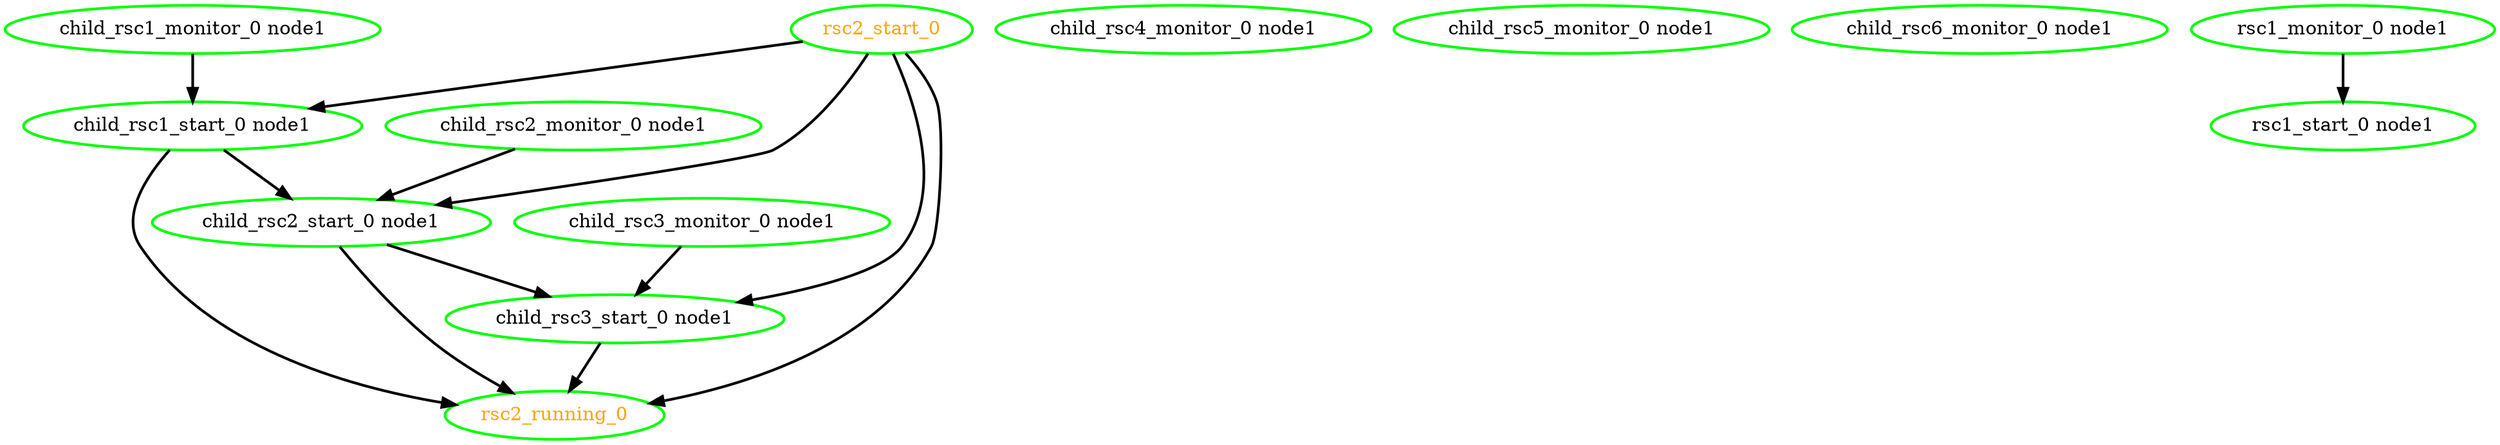  digraph "g" {
"child_rsc1_monitor_0 node1" -> "child_rsc1_start_0 node1" [ style = bold]
"child_rsc1_monitor_0 node1" [ style=bold color="green" fontcolor="black" ]
"child_rsc1_start_0 node1" -> "child_rsc2_start_0 node1" [ style = bold]
"child_rsc1_start_0 node1" -> "rsc2_running_0" [ style = bold]
"child_rsc1_start_0 node1" [ style=bold color="green" fontcolor="black" ]
"child_rsc2_monitor_0 node1" -> "child_rsc2_start_0 node1" [ style = bold]
"child_rsc2_monitor_0 node1" [ style=bold color="green" fontcolor="black" ]
"child_rsc2_start_0 node1" -> "child_rsc3_start_0 node1" [ style = bold]
"child_rsc2_start_0 node1" -> "rsc2_running_0" [ style = bold]
"child_rsc2_start_0 node1" [ style=bold color="green" fontcolor="black" ]
"child_rsc3_monitor_0 node1" -> "child_rsc3_start_0 node1" [ style = bold]
"child_rsc3_monitor_0 node1" [ style=bold color="green" fontcolor="black" ]
"child_rsc3_start_0 node1" -> "rsc2_running_0" [ style = bold]
"child_rsc3_start_0 node1" [ style=bold color="green" fontcolor="black" ]
"child_rsc4_monitor_0 node1" [ style=bold color="green" fontcolor="black" ]
"child_rsc5_monitor_0 node1" [ style=bold color="green" fontcolor="black" ]
"child_rsc6_monitor_0 node1" [ style=bold color="green" fontcolor="black" ]
"rsc1_monitor_0 node1" -> "rsc1_start_0 node1" [ style = bold]
"rsc1_monitor_0 node1" [ style=bold color="green" fontcolor="black" ]
"rsc1_start_0 node1" [ style=bold color="green" fontcolor="black" ]
"rsc2_running_0" [ style=bold color="green" fontcolor="orange" ]
"rsc2_start_0" -> "child_rsc1_start_0 node1" [ style = bold]
"rsc2_start_0" -> "child_rsc2_start_0 node1" [ style = bold]
"rsc2_start_0" -> "child_rsc3_start_0 node1" [ style = bold]
"rsc2_start_0" -> "rsc2_running_0" [ style = bold]
"rsc2_start_0" [ style=bold color="green" fontcolor="orange" ]
}
